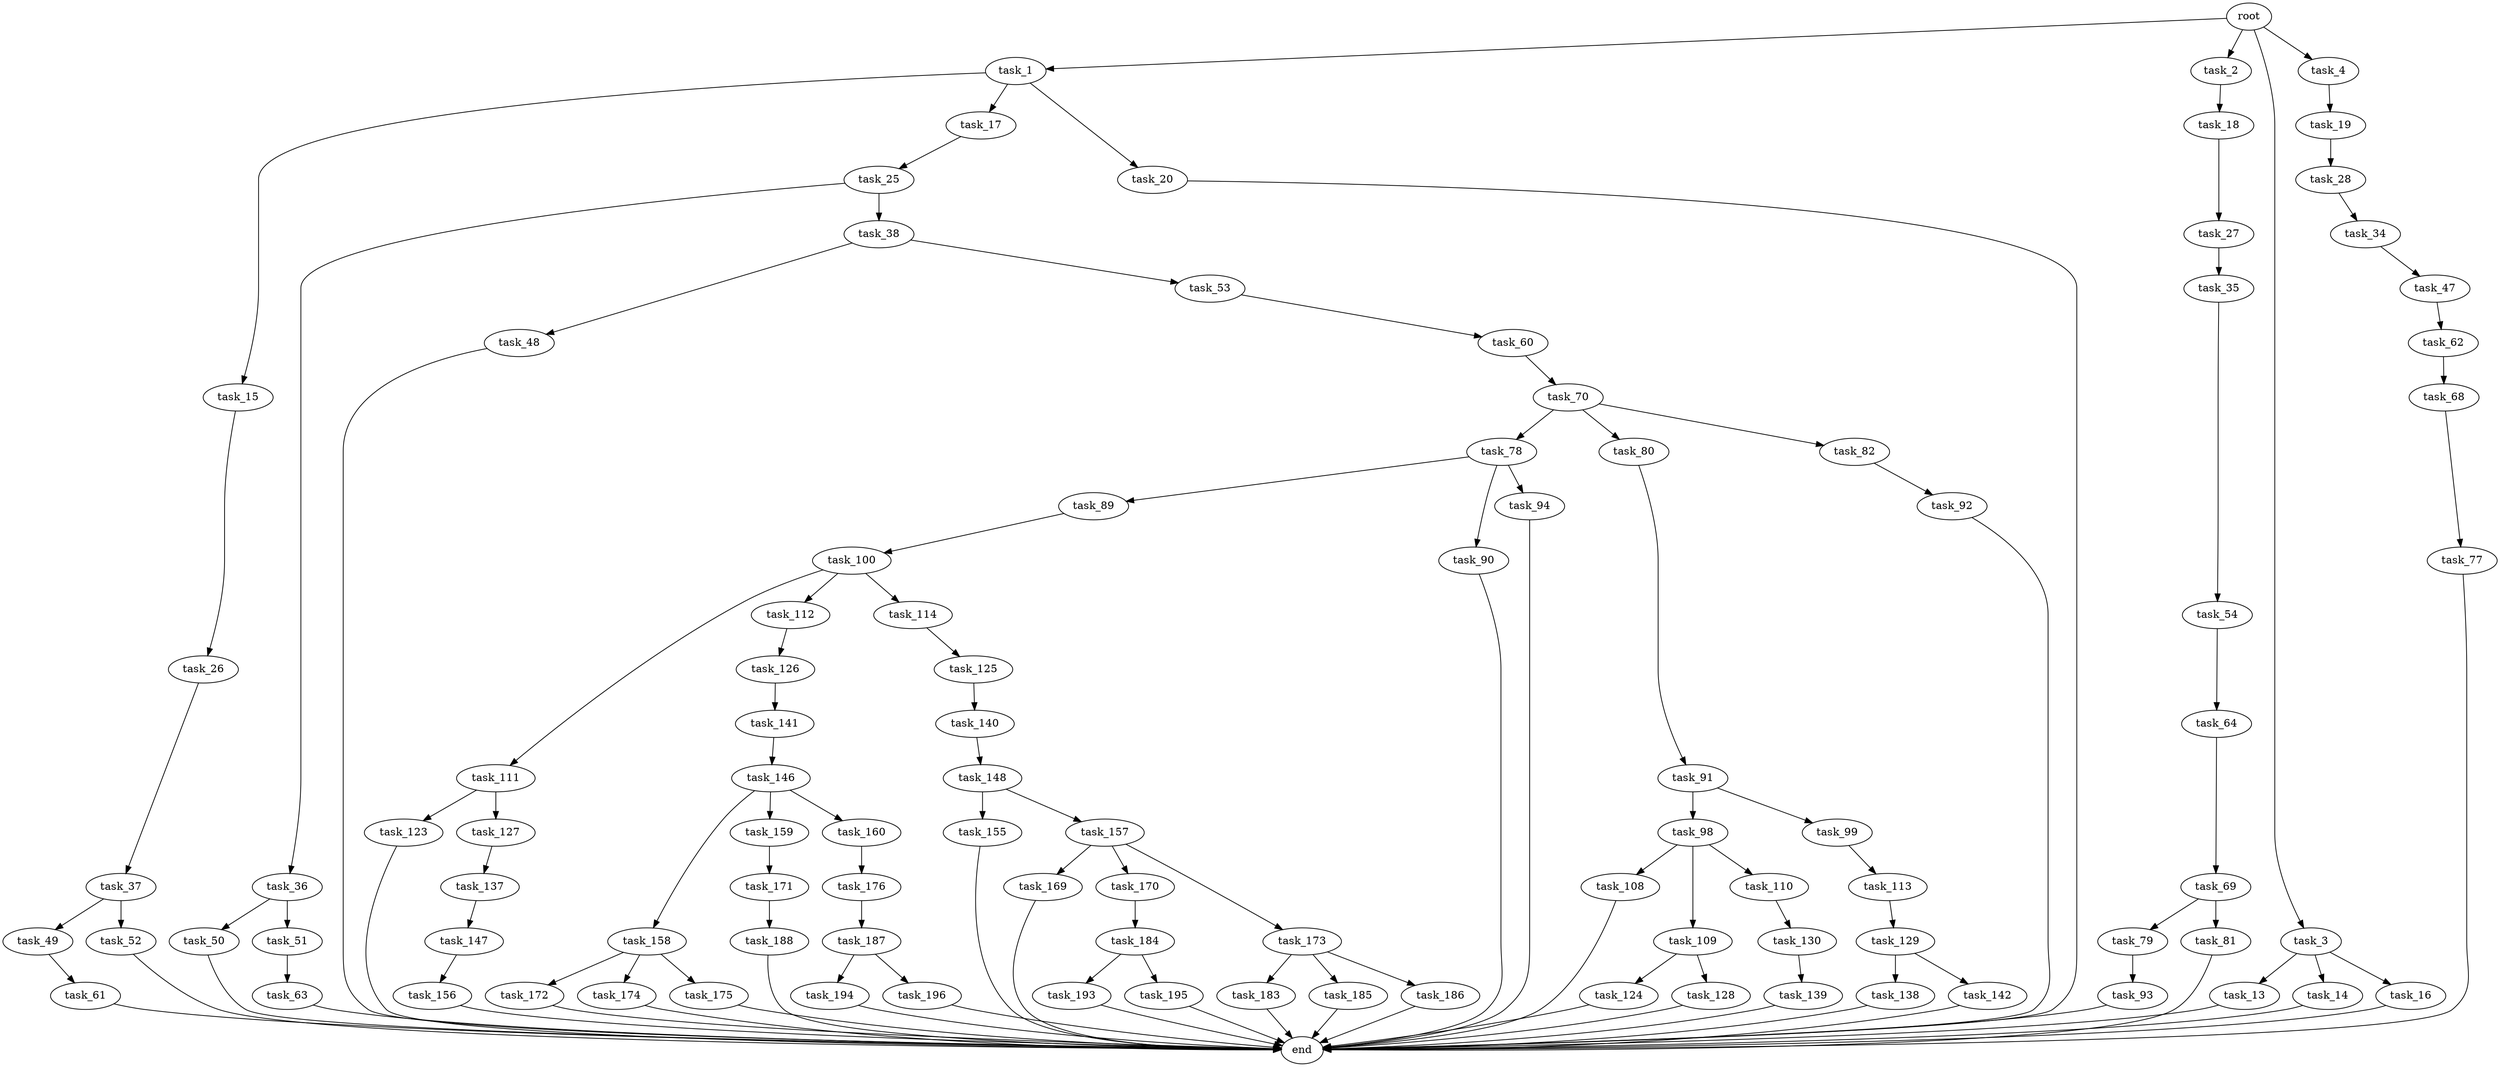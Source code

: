 digraph G {
  root [size="0.000000"];
  task_1 [size="16007465587.000000"];
  task_2 [size="22293069004.000000"];
  task_3 [size="549755813888.000000"];
  task_4 [size="43871736879.000000"];
  task_13 [size="134217728000.000000"];
  task_14 [size="68719476736.000000"];
  task_15 [size="14417375249.000000"];
  task_16 [size="86390762864.000000"];
  task_17 [size="68719476736.000000"];
  task_18 [size="8589934592.000000"];
  task_19 [size="134217728000.000000"];
  task_20 [size="11099759071.000000"];
  task_25 [size="68719476736.000000"];
  task_26 [size="1221028652858.000000"];
  task_27 [size="42840180268.000000"];
  task_28 [size="2529527819.000000"];
  task_34 [size="107351676857.000000"];
  task_35 [size="368293445632.000000"];
  task_36 [size="549755813888.000000"];
  task_37 [size="7407733267.000000"];
  task_38 [size="4858046685.000000"];
  task_47 [size="1073741824000.000000"];
  task_48 [size="134217728000.000000"];
  task_49 [size="68719476736.000000"];
  task_50 [size="5472888074.000000"];
  task_51 [size="11592740854.000000"];
  task_52 [size="134217728000.000000"];
  task_53 [size="406826678056.000000"];
  task_54 [size="18246013050.000000"];
  task_60 [size="34387708858.000000"];
  task_61 [size="183576417734.000000"];
  task_62 [size="1073741824000.000000"];
  task_63 [size="8589934592.000000"];
  task_64 [size="91194402157.000000"];
  task_68 [size="7371890279.000000"];
  task_69 [size="6246669258.000000"];
  task_70 [size="44142589211.000000"];
  task_77 [size="8019529945.000000"];
  task_78 [size="857304009027.000000"];
  task_79 [size="293792598289.000000"];
  task_80 [size="1329389118.000000"];
  task_81 [size="6933944323.000000"];
  task_82 [size="134217728000.000000"];
  task_89 [size="145211238821.000000"];
  task_90 [size="56717210791.000000"];
  task_91 [size="161578640170.000000"];
  task_92 [size="974193465044.000000"];
  task_93 [size="118095261486.000000"];
  task_94 [size="134217728000.000000"];
  task_98 [size="1108741639166.000000"];
  task_99 [size="2777998581.000000"];
  task_100 [size="134217728000.000000"];
  task_108 [size="782757789696.000000"];
  task_109 [size="8589934592.000000"];
  task_110 [size="8589934592.000000"];
  task_111 [size="663163773328.000000"];
  task_112 [size="1672875050.000000"];
  task_113 [size="6279156347.000000"];
  task_114 [size="752564568694.000000"];
  task_123 [size="8589934592.000000"];
  task_124 [size="1380461637757.000000"];
  task_125 [size="5655407437.000000"];
  task_126 [size="28991029248.000000"];
  task_127 [size="134217728000.000000"];
  task_128 [size="643704624642.000000"];
  task_129 [size="48416279785.000000"];
  task_130 [size="768027387204.000000"];
  task_137 [size="6795677001.000000"];
  task_138 [size="6358849752.000000"];
  task_139 [size="368293445632.000000"];
  task_140 [size="14270003775.000000"];
  task_141 [size="200470835981.000000"];
  task_142 [size="134217728000.000000"];
  task_146 [size="68719476736.000000"];
  task_147 [size="835911468040.000000"];
  task_148 [size="741661873.000000"];
  task_155 [size="166774163824.000000"];
  task_156 [size="36157698036.000000"];
  task_157 [size="68719476736.000000"];
  task_158 [size="8589934592.000000"];
  task_159 [size="156328477179.000000"];
  task_160 [size="25841142626.000000"];
  task_169 [size="782757789696.000000"];
  task_170 [size="24443240808.000000"];
  task_171 [size="184144595798.000000"];
  task_172 [size="2008809191.000000"];
  task_173 [size="9193063361.000000"];
  task_174 [size="56445162223.000000"];
  task_175 [size="22998215765.000000"];
  task_176 [size="1073741824000.000000"];
  task_183 [size="32622755596.000000"];
  task_184 [size="231928233984.000000"];
  task_185 [size="10564556897.000000"];
  task_186 [size="134217728000.000000"];
  task_187 [size="15661689624.000000"];
  task_188 [size="65437338304.000000"];
  task_193 [size="368293445632.000000"];
  task_194 [size="8589934592.000000"];
  task_195 [size="623719941659.000000"];
  task_196 [size="1073741824000.000000"];
  end [size="0.000000"];

  root -> task_1 [size="1.000000"];
  root -> task_2 [size="1.000000"];
  root -> task_3 [size="1.000000"];
  root -> task_4 [size="1.000000"];
  task_1 -> task_15 [size="536870912.000000"];
  task_1 -> task_17 [size="536870912.000000"];
  task_1 -> task_20 [size="536870912.000000"];
  task_2 -> task_18 [size="679477248.000000"];
  task_3 -> task_13 [size="536870912.000000"];
  task_3 -> task_14 [size="536870912.000000"];
  task_3 -> task_16 [size="536870912.000000"];
  task_4 -> task_19 [size="209715200.000000"];
  task_13 -> end [size="1.000000"];
  task_14 -> end [size="1.000000"];
  task_15 -> task_26 [size="838860800.000000"];
  task_16 -> end [size="1.000000"];
  task_17 -> task_25 [size="134217728.000000"];
  task_18 -> task_27 [size="33554432.000000"];
  task_19 -> task_28 [size="209715200.000000"];
  task_20 -> end [size="1.000000"];
  task_25 -> task_36 [size="134217728.000000"];
  task_25 -> task_38 [size="134217728.000000"];
  task_26 -> task_37 [size="838860800.000000"];
  task_27 -> task_35 [size="679477248.000000"];
  task_28 -> task_34 [size="75497472.000000"];
  task_34 -> task_47 [size="134217728.000000"];
  task_35 -> task_54 [size="411041792.000000"];
  task_36 -> task_50 [size="536870912.000000"];
  task_36 -> task_51 [size="536870912.000000"];
  task_37 -> task_49 [size="301989888.000000"];
  task_37 -> task_52 [size="301989888.000000"];
  task_38 -> task_48 [size="209715200.000000"];
  task_38 -> task_53 [size="209715200.000000"];
  task_47 -> task_62 [size="838860800.000000"];
  task_48 -> end [size="1.000000"];
  task_49 -> task_61 [size="134217728.000000"];
  task_50 -> end [size="1.000000"];
  task_51 -> task_63 [size="209715200.000000"];
  task_52 -> end [size="1.000000"];
  task_53 -> task_60 [size="301989888.000000"];
  task_54 -> task_64 [size="679477248.000000"];
  task_60 -> task_70 [size="679477248.000000"];
  task_61 -> end [size="1.000000"];
  task_62 -> task_68 [size="838860800.000000"];
  task_63 -> end [size="1.000000"];
  task_64 -> task_69 [size="75497472.000000"];
  task_68 -> task_77 [size="134217728.000000"];
  task_69 -> task_79 [size="301989888.000000"];
  task_69 -> task_81 [size="301989888.000000"];
  task_70 -> task_78 [size="75497472.000000"];
  task_70 -> task_80 [size="75497472.000000"];
  task_70 -> task_82 [size="75497472.000000"];
  task_77 -> end [size="1.000000"];
  task_78 -> task_89 [size="679477248.000000"];
  task_78 -> task_90 [size="679477248.000000"];
  task_78 -> task_94 [size="679477248.000000"];
  task_79 -> task_93 [size="209715200.000000"];
  task_80 -> task_91 [size="33554432.000000"];
  task_81 -> end [size="1.000000"];
  task_82 -> task_92 [size="209715200.000000"];
  task_89 -> task_100 [size="679477248.000000"];
  task_90 -> end [size="1.000000"];
  task_91 -> task_98 [size="301989888.000000"];
  task_91 -> task_99 [size="301989888.000000"];
  task_92 -> end [size="1.000000"];
  task_93 -> end [size="1.000000"];
  task_94 -> end [size="1.000000"];
  task_98 -> task_108 [size="838860800.000000"];
  task_98 -> task_109 [size="838860800.000000"];
  task_98 -> task_110 [size="838860800.000000"];
  task_99 -> task_113 [size="134217728.000000"];
  task_100 -> task_111 [size="209715200.000000"];
  task_100 -> task_112 [size="209715200.000000"];
  task_100 -> task_114 [size="209715200.000000"];
  task_108 -> end [size="1.000000"];
  task_109 -> task_124 [size="33554432.000000"];
  task_109 -> task_128 [size="33554432.000000"];
  task_110 -> task_130 [size="33554432.000000"];
  task_111 -> task_123 [size="411041792.000000"];
  task_111 -> task_127 [size="411041792.000000"];
  task_112 -> task_126 [size="33554432.000000"];
  task_113 -> task_129 [size="536870912.000000"];
  task_114 -> task_125 [size="536870912.000000"];
  task_123 -> end [size="1.000000"];
  task_124 -> end [size="1.000000"];
  task_125 -> task_140 [size="536870912.000000"];
  task_126 -> task_141 [size="75497472.000000"];
  task_127 -> task_137 [size="209715200.000000"];
  task_128 -> end [size="1.000000"];
  task_129 -> task_138 [size="838860800.000000"];
  task_129 -> task_142 [size="838860800.000000"];
  task_130 -> task_139 [size="679477248.000000"];
  task_137 -> task_147 [size="536870912.000000"];
  task_138 -> end [size="1.000000"];
  task_139 -> end [size="1.000000"];
  task_140 -> task_148 [size="33554432.000000"];
  task_141 -> task_146 [size="134217728.000000"];
  task_142 -> end [size="1.000000"];
  task_146 -> task_158 [size="134217728.000000"];
  task_146 -> task_159 [size="134217728.000000"];
  task_146 -> task_160 [size="134217728.000000"];
  task_147 -> task_156 [size="536870912.000000"];
  task_148 -> task_155 [size="33554432.000000"];
  task_148 -> task_157 [size="33554432.000000"];
  task_155 -> end [size="1.000000"];
  task_156 -> end [size="1.000000"];
  task_157 -> task_169 [size="134217728.000000"];
  task_157 -> task_170 [size="134217728.000000"];
  task_157 -> task_173 [size="134217728.000000"];
  task_158 -> task_172 [size="33554432.000000"];
  task_158 -> task_174 [size="33554432.000000"];
  task_158 -> task_175 [size="33554432.000000"];
  task_159 -> task_171 [size="134217728.000000"];
  task_160 -> task_176 [size="75497472.000000"];
  task_169 -> end [size="1.000000"];
  task_170 -> task_184 [size="536870912.000000"];
  task_171 -> task_188 [size="411041792.000000"];
  task_172 -> end [size="1.000000"];
  task_173 -> task_183 [size="209715200.000000"];
  task_173 -> task_185 [size="209715200.000000"];
  task_173 -> task_186 [size="209715200.000000"];
  task_174 -> end [size="1.000000"];
  task_175 -> end [size="1.000000"];
  task_176 -> task_187 [size="838860800.000000"];
  task_183 -> end [size="1.000000"];
  task_184 -> task_193 [size="301989888.000000"];
  task_184 -> task_195 [size="301989888.000000"];
  task_185 -> end [size="1.000000"];
  task_186 -> end [size="1.000000"];
  task_187 -> task_194 [size="411041792.000000"];
  task_187 -> task_196 [size="411041792.000000"];
  task_188 -> end [size="1.000000"];
  task_193 -> end [size="1.000000"];
  task_194 -> end [size="1.000000"];
  task_195 -> end [size="1.000000"];
  task_196 -> end [size="1.000000"];
}
